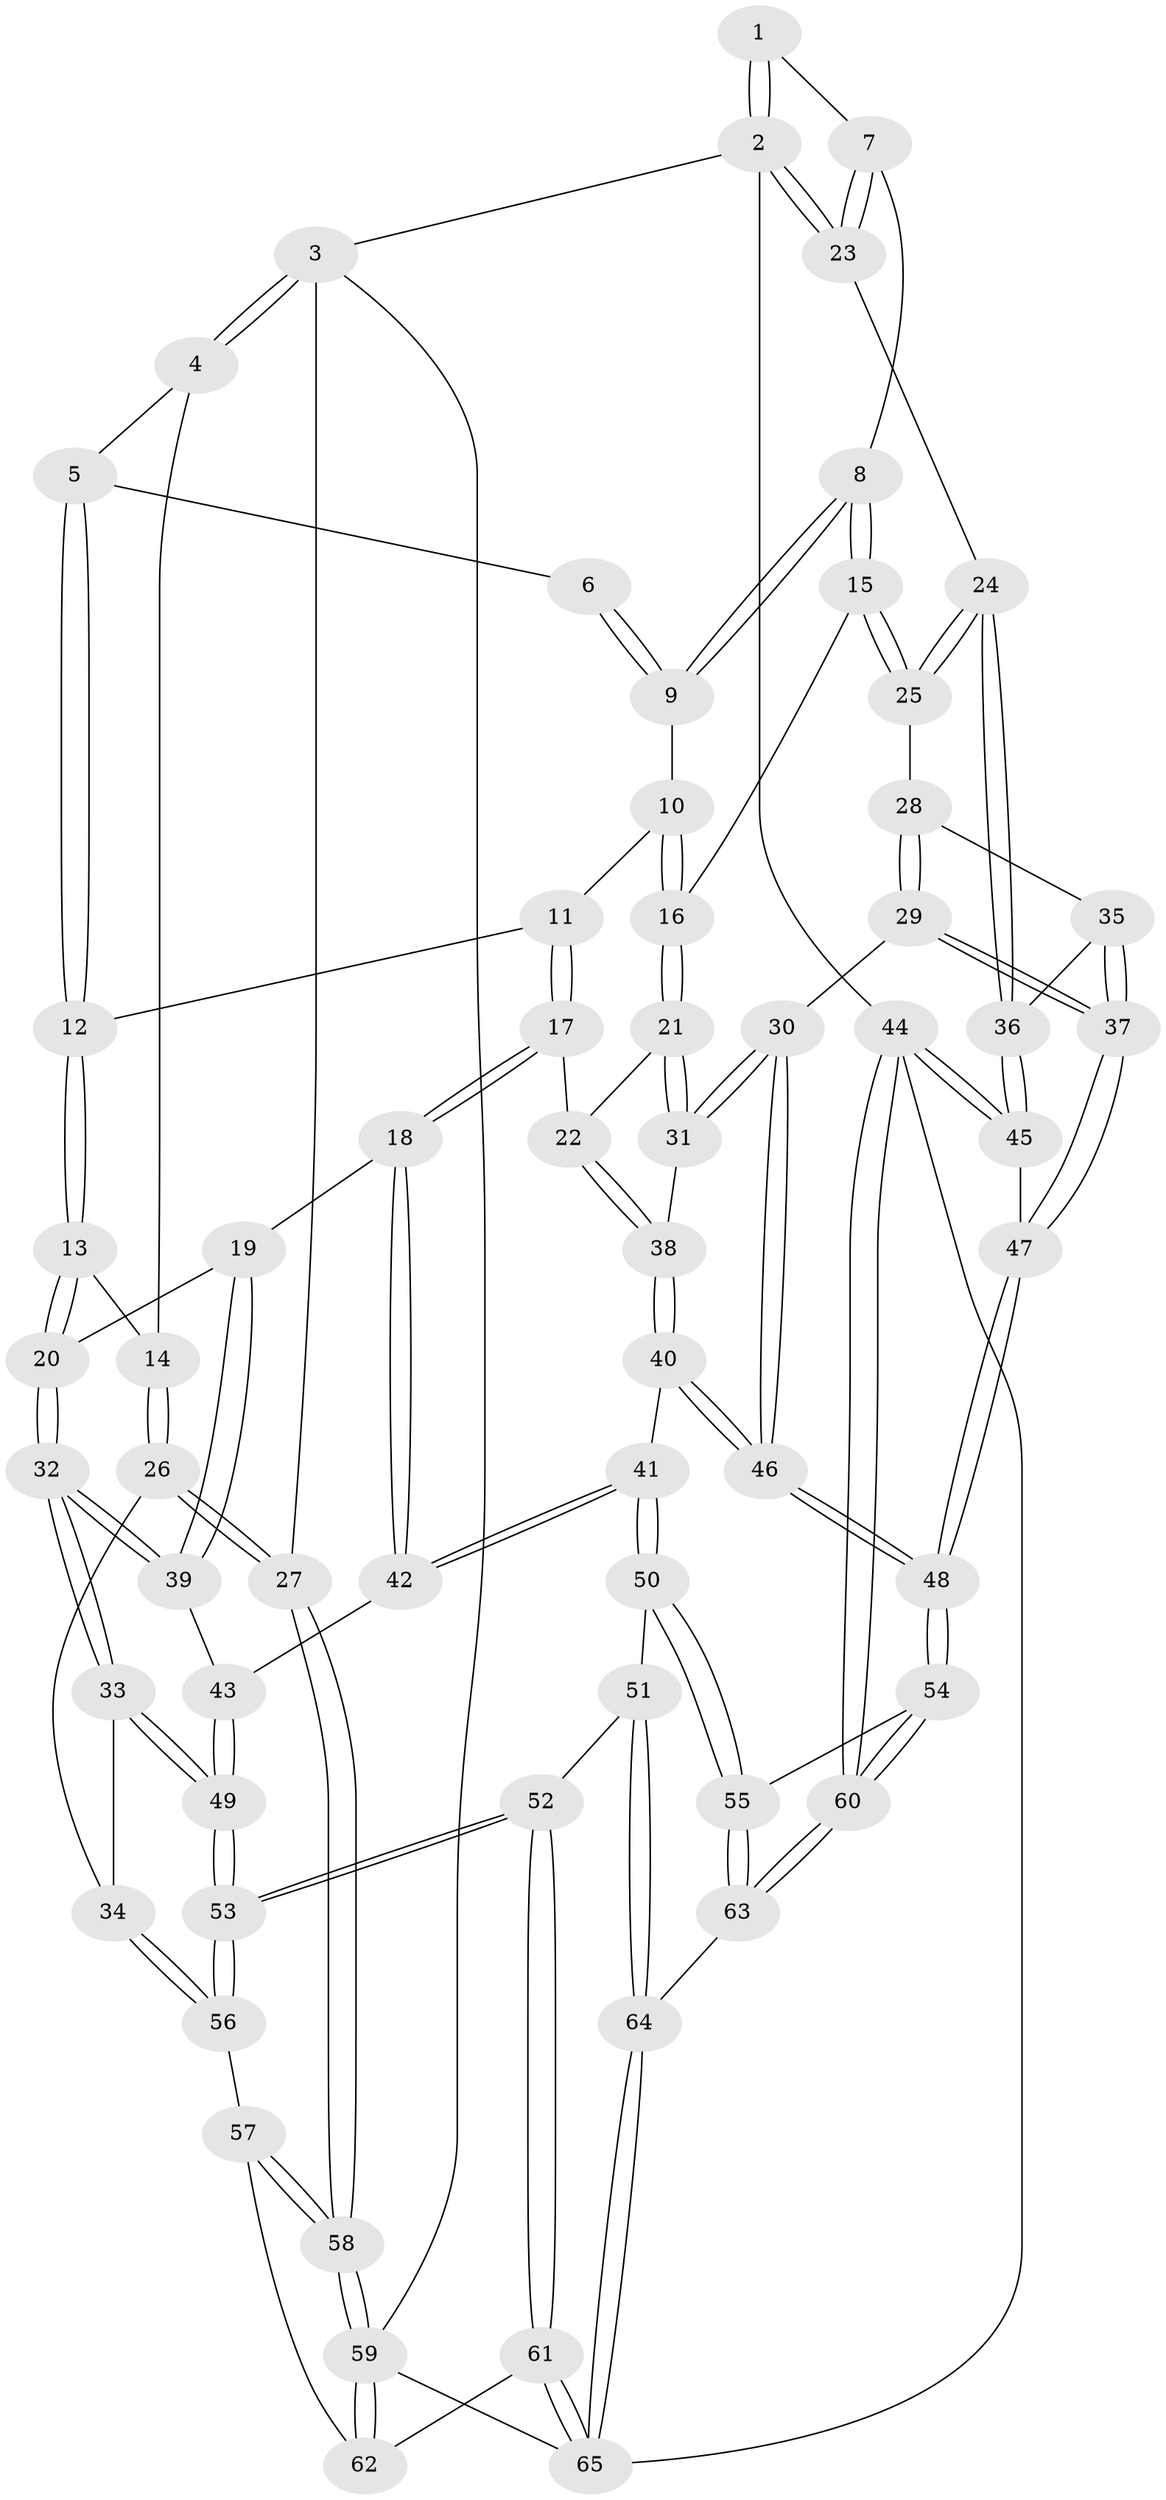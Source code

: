 // coarse degree distribution, {3: 0.28125, 5: 0.3125, 4: 0.28125, 6: 0.0625, 2: 0.03125, 7: 0.03125}
// Generated by graph-tools (version 1.1) at 2025/05/03/04/25 22:05:53]
// undirected, 65 vertices, 159 edges
graph export_dot {
graph [start="1"]
  node [color=gray90,style=filled];
  1 [pos="+0.7731721971371638+0"];
  2 [pos="+1+0"];
  3 [pos="+0+0"];
  4 [pos="+0.11289090338753556+0"];
  5 [pos="+0.17213798732101715+0"];
  6 [pos="+0.40619946465654466+0"];
  7 [pos="+0.7755794482395065+0.010966473454877123"];
  8 [pos="+0.7651506972152559+0.04949691274069121"];
  9 [pos="+0.5269170294252458+0.09382092235802805"];
  10 [pos="+0.516049517832499+0.10620752424380511"];
  11 [pos="+0.46339815158353753+0.12864346539544977"];
  12 [pos="+0.33578987655751186+0.07745362157520354"];
  13 [pos="+0.3000292720957945+0.2617841995928855"];
  14 [pos="+0.14100776056825562+0.20718597753162202"];
  15 [pos="+0.7788371989515399+0.15970454534474401"];
  16 [pos="+0.5807112307268335+0.2539000670437345"];
  17 [pos="+0.43551818758199046+0.3034320449302839"];
  18 [pos="+0.4333583113360572+0.30447913670416815"];
  19 [pos="+0.3877407220698924+0.3012107628030148"];
  20 [pos="+0.301641141818514+0.2642353782026596"];
  21 [pos="+0.5473127898610266+0.29636704867047897"];
  22 [pos="+0.45752748235965535+0.3038489748674343"];
  23 [pos="+1+0.13791882798170768"];
  24 [pos="+1+0.17237557264752365"];
  25 [pos="+0.7959151507494088+0.18834760180244461"];
  26 [pos="+0+0.43162268508741386"];
  27 [pos="+0+0.4344119303740807"];
  28 [pos="+0.8058734455922612+0.24245340028174467"];
  29 [pos="+0.7312397375820225+0.43096389230967336"];
  30 [pos="+0.7290638612654725+0.4340441751048831"];
  31 [pos="+0.6287288606964317+0.4026605551141299"];
  32 [pos="+0.16024605113582288+0.4859933887387075"];
  33 [pos="+0.1357852241179697+0.5007397902850221"];
  34 [pos="+0+0.435539989960068"];
  35 [pos="+0.8215198505776742+0.25290632183916784"];
  36 [pos="+1+0.27584959127886843"];
  37 [pos="+1+0.42730301859734726"];
  38 [pos="+0.5490169562551177+0.4557446194836841"];
  39 [pos="+0.31429526577342204+0.4669076758303931"];
  40 [pos="+0.4717084151796998+0.5348728802830212"];
  41 [pos="+0.4622338836107502+0.5363631497070147"];
  42 [pos="+0.452721017859321+0.5297776023169802"];
  43 [pos="+0.44957110210471696+0.5295461888351705"];
  44 [pos="+1+1"];
  45 [pos="+1+0.48409401528267404"];
  46 [pos="+0.7503502554489125+0.6282145959204185"];
  47 [pos="+1+0.4828716436095584"];
  48 [pos="+0.7513558761829083+0.6301065065997057"];
  49 [pos="+0.216601702018311+0.6464047627562955"];
  50 [pos="+0.4457171870705007+0.720182647149127"];
  51 [pos="+0.38955984520546666+0.7334875198283926"];
  52 [pos="+0.23251152128025543+0.7021975586423013"];
  53 [pos="+0.2258343550545709+0.6926134283465276"];
  54 [pos="+0.7482415456950466+0.6663166267191662"];
  55 [pos="+0.5484285841790336+0.7853439715754071"];
  56 [pos="+0.09161505051418799+0.739838731692102"];
  57 [pos="+0.0738078957174179+0.7502169406240898"];
  58 [pos="+0+0.7586943007963395"];
  59 [pos="+0+0.7743179266315718"];
  60 [pos="+1+1"];
  61 [pos="+0.1983676227922687+0.960226626093071"];
  62 [pos="+0.10300237423363831+0.8973873602155853"];
  63 [pos="+0.5308652627063761+1"];
  64 [pos="+0.30789877847385133+1"];
  65 [pos="+0.2705582731473564+1"];
  1 -- 2;
  1 -- 2;
  1 -- 7;
  2 -- 3;
  2 -- 23;
  2 -- 23;
  2 -- 44;
  3 -- 4;
  3 -- 4;
  3 -- 27;
  3 -- 59;
  4 -- 5;
  4 -- 14;
  5 -- 6;
  5 -- 12;
  5 -- 12;
  6 -- 9;
  6 -- 9;
  7 -- 8;
  7 -- 23;
  7 -- 23;
  8 -- 9;
  8 -- 9;
  8 -- 15;
  8 -- 15;
  9 -- 10;
  10 -- 11;
  10 -- 16;
  10 -- 16;
  11 -- 12;
  11 -- 17;
  11 -- 17;
  12 -- 13;
  12 -- 13;
  13 -- 14;
  13 -- 20;
  13 -- 20;
  14 -- 26;
  14 -- 26;
  15 -- 16;
  15 -- 25;
  15 -- 25;
  16 -- 21;
  16 -- 21;
  17 -- 18;
  17 -- 18;
  17 -- 22;
  18 -- 19;
  18 -- 42;
  18 -- 42;
  19 -- 20;
  19 -- 39;
  19 -- 39;
  20 -- 32;
  20 -- 32;
  21 -- 22;
  21 -- 31;
  21 -- 31;
  22 -- 38;
  22 -- 38;
  23 -- 24;
  24 -- 25;
  24 -- 25;
  24 -- 36;
  24 -- 36;
  25 -- 28;
  26 -- 27;
  26 -- 27;
  26 -- 34;
  27 -- 58;
  27 -- 58;
  28 -- 29;
  28 -- 29;
  28 -- 35;
  29 -- 30;
  29 -- 37;
  29 -- 37;
  30 -- 31;
  30 -- 31;
  30 -- 46;
  30 -- 46;
  31 -- 38;
  32 -- 33;
  32 -- 33;
  32 -- 39;
  32 -- 39;
  33 -- 34;
  33 -- 49;
  33 -- 49;
  34 -- 56;
  34 -- 56;
  35 -- 36;
  35 -- 37;
  35 -- 37;
  36 -- 45;
  36 -- 45;
  37 -- 47;
  37 -- 47;
  38 -- 40;
  38 -- 40;
  39 -- 43;
  40 -- 41;
  40 -- 46;
  40 -- 46;
  41 -- 42;
  41 -- 42;
  41 -- 50;
  41 -- 50;
  42 -- 43;
  43 -- 49;
  43 -- 49;
  44 -- 45;
  44 -- 45;
  44 -- 60;
  44 -- 60;
  44 -- 65;
  45 -- 47;
  46 -- 48;
  46 -- 48;
  47 -- 48;
  47 -- 48;
  48 -- 54;
  48 -- 54;
  49 -- 53;
  49 -- 53;
  50 -- 51;
  50 -- 55;
  50 -- 55;
  51 -- 52;
  51 -- 64;
  51 -- 64;
  52 -- 53;
  52 -- 53;
  52 -- 61;
  52 -- 61;
  53 -- 56;
  53 -- 56;
  54 -- 55;
  54 -- 60;
  54 -- 60;
  55 -- 63;
  55 -- 63;
  56 -- 57;
  57 -- 58;
  57 -- 58;
  57 -- 62;
  58 -- 59;
  58 -- 59;
  59 -- 62;
  59 -- 62;
  59 -- 65;
  60 -- 63;
  60 -- 63;
  61 -- 62;
  61 -- 65;
  61 -- 65;
  63 -- 64;
  64 -- 65;
  64 -- 65;
}
